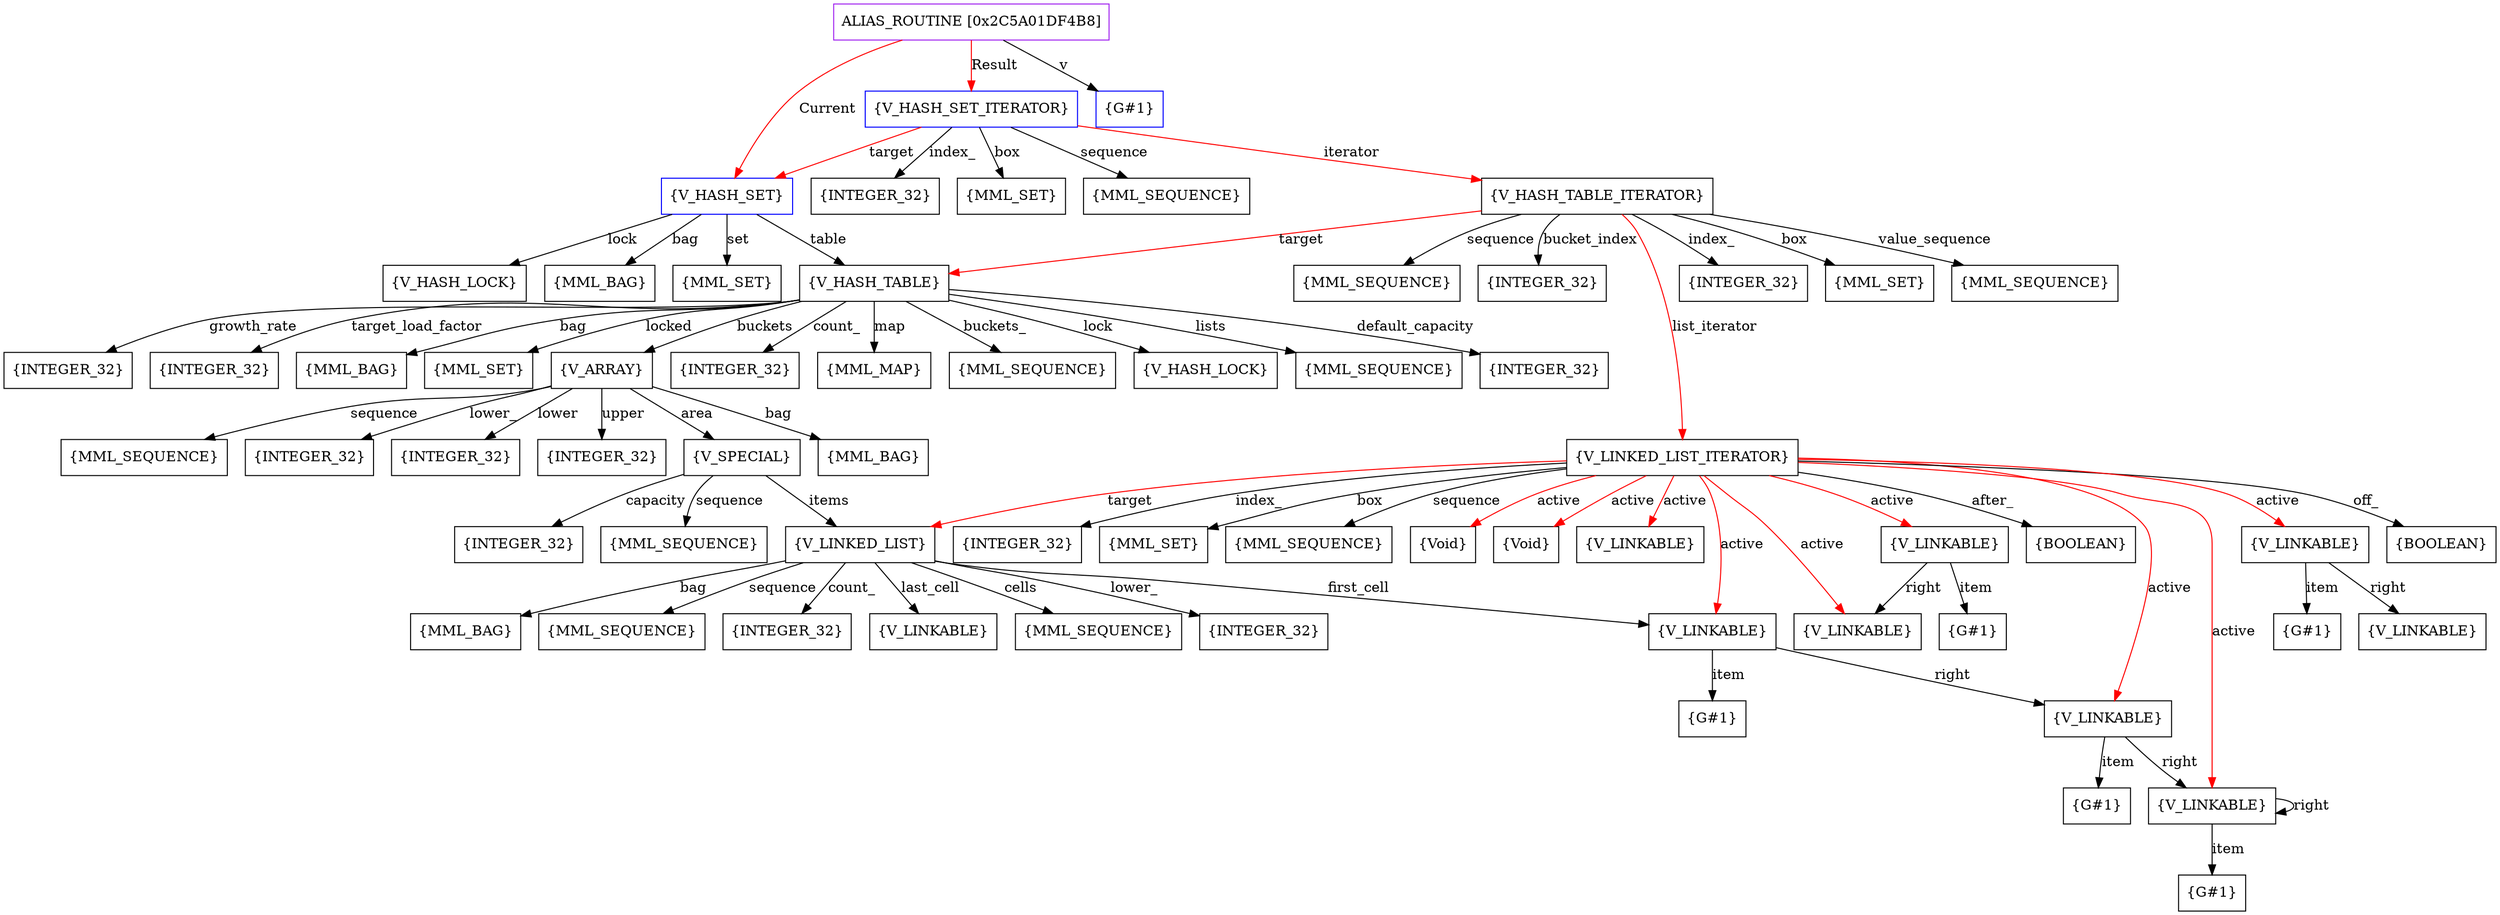 digraph g {
	node [shape=box]
	b1[color=purple label=<ALIAS_ROUTINE [0x2C5A01DF4B8]>]
	b2[color=blue label=<{V_HASH_SET}>]
	b3[label=<{MML_BAG}>]
	b4[label=<{MML_SET}>]
	b5[label=<{V_HASH_TABLE}>]
	b6[label=<{INTEGER_32}>]
	b7[label=<{INTEGER_32}>]
	b8[label=<{INTEGER_32}>]
	b9[label=<{MML_BAG}>]
	b10[label=<{MML_SET}>]
	b11[label=<{V_ARRAY}>]
	b12[label=<{MML_BAG}>]
	b13[label=<{MML_SEQUENCE}>]
	b14[label=<{INTEGER_32}>]
	b15[label=<{INTEGER_32}>]
	b16[label=<{INTEGER_32}>]
	b17[label=<{V_SPECIAL}>]
	b18[label=<{V_LINKED_LIST}>]
	b19[label=<{INTEGER_32}>]
	b20[label=<{MML_BAG}>]
	b21[label=<{MML_SEQUENCE}>]
	b22[label=<{INTEGER_32}>]
	b23[label=<{V_LINKABLE}>]
	b24[label=<{G#1}>]
	b25[label=<{V_LINKABLE}>]
	b26[label=<{G#1}>]
	b27[label=<{V_LINKABLE}>]
	b28[label=<{G#1}>]
	b29[label=<{V_LINKABLE}>]
	b30[label=<{MML_SEQUENCE}>]
	b31[label=<{INTEGER_32}>]
	b32[label=<{MML_SEQUENCE}>]
	b33[label=<{INTEGER_32}>]
	b34[label=<{MML_MAP}>]
	b35[label=<{MML_SEQUENCE}>]
	b36[label=<{V_HASH_LOCK}>]
	b37[label=<{MML_SEQUENCE}>]
	b38[label=<{V_HASH_LOCK}>]
	b39[color=blue label=<{G#1}>]
	b40[color=blue label=<{V_HASH_SET_ITERATOR}>]
	b41[label=<{INTEGER_32}>]
	b42[label=<{MML_SET}>]
	b43[label=<{MML_SEQUENCE}>]
	b44[label=<{V_HASH_TABLE_ITERATOR}>]
	b45[label=<{INTEGER_32}>]
	b46[label=<{MML_SET}>]
	b47[label=<{MML_SEQUENCE}>]
	b48[label=<{MML_SEQUENCE}>]
	b49[label=<{V_LINKED_LIST_ITERATOR}>]
	b50[label=<{BOOLEAN}>]
	b51[label=<{INTEGER_32}>]
	b52[label=<{MML_SET}>]
	b53[label=<{MML_SEQUENCE}>]
	b54[label=<{Void}>]
	b55[label=<{Void}>]
	b56[label=<{V_LINKABLE}>]
	b57[label=<{V_LINKABLE}>]
	b58[label=<{G#1}>]
	b59[label=<{V_LINKABLE}>]
	b60[label=<{V_LINKABLE}>]
	b61[label=<{G#1}>]
	b62[label=<{V_LINKABLE}>]
	b63[label=<{BOOLEAN}>]
	b64[label=<{INTEGER_32}>]
	b1->b2[color=red label=<Current>]
	b2->b3[label=<bag>]
	b2->b4[label=<set>]
	b2->b5[label=<table>]
	b5->b6[label=<default_capacity>]
	b5->b7[label=<growth_rate>]
	b5->b8[label=<target_load_factor>]
	b5->b9[label=<bag>]
	b5->b10[label=<locked>]
	b5->b11[label=<buckets>]
	b11->b12[label=<bag>]
	b11->b13[label=<sequence>]
	b11->b14[label=<lower_>]
	b11->b15[label=<lower>]
	b11->b16[label=<upper>]
	b11->b17[label=<area>]
	b17->b18[label=<items>]
	b18->b19[label=<lower_>]
	b18->b20[label=<bag>]
	b18->b21[label=<sequence>]
	b18->b22[label=<count_>]
	b18->b23[label=<first_cell>]
	b23->b24[label=<item>]
	b23->b25[label=<right>]
	b25->b26[label=<item>]
	b25->b27[label=<right>]
	b27->b28[label=<item>]
	b27->b27[label=<right>]
	b18->b29[label=<last_cell>]
	b18->b30[label=<cells>]
	b17->b31[label=<capacity>]
	b17->b32[label=<sequence>]
	b5->b33[label=<count_>]
	b5->b34[label=<map>]
	b5->b35[label=<buckets_>]
	b5->b36[label=<lock>]
	b5->b37[label=<lists>]
	b2->b38[label=<lock>]
	b1->b39[label=<v>]
	b1->b40[color=red label=<Result>]
	b40->b41[label=<index_>]
	b40->b42[label=<box>]
	b40->b43[label=<sequence>]
	b40->b2[color=red label=<target>]
	b40->b44[color=red label=<iterator>]
	b44->b45[label=<index_>]
	b44->b46[label=<box>]
	b44->b47[label=<value_sequence>]
	b44->b48[label=<sequence>]
	b44->b5[color=red label=<target>]
	b44->b49[color=red label=<list_iterator>]
	b49->b50[label=<off_>]
	b49->b51[label=<index_>]
	b49->b52[label=<box>]
	b49->b53[label=<sequence>]
	b49->b18[color=red label=<target>]
	b49->b23[color=red label=<active>]
	b49->b54[color=red label=<active>]
	b49->b55[color=red label=<active>]
	b49->b56[color=red label=<active>]
	b49->b57[color=red label=<active>]
	b57->b58[label=<item>]
	b57->b59[label=<right>]
	b49->b25[color=red label=<active>]
	b49->b27[color=red label=<active>]
	b49->b60[color=red label=<active>]
	b60->b61[label=<item>]
	b60->b62[label=<right>]
	b49->b62[color=red label=<active>]
	b49->b63[label=<after_>]
	b44->b64[label=<bucket_index>]
}
